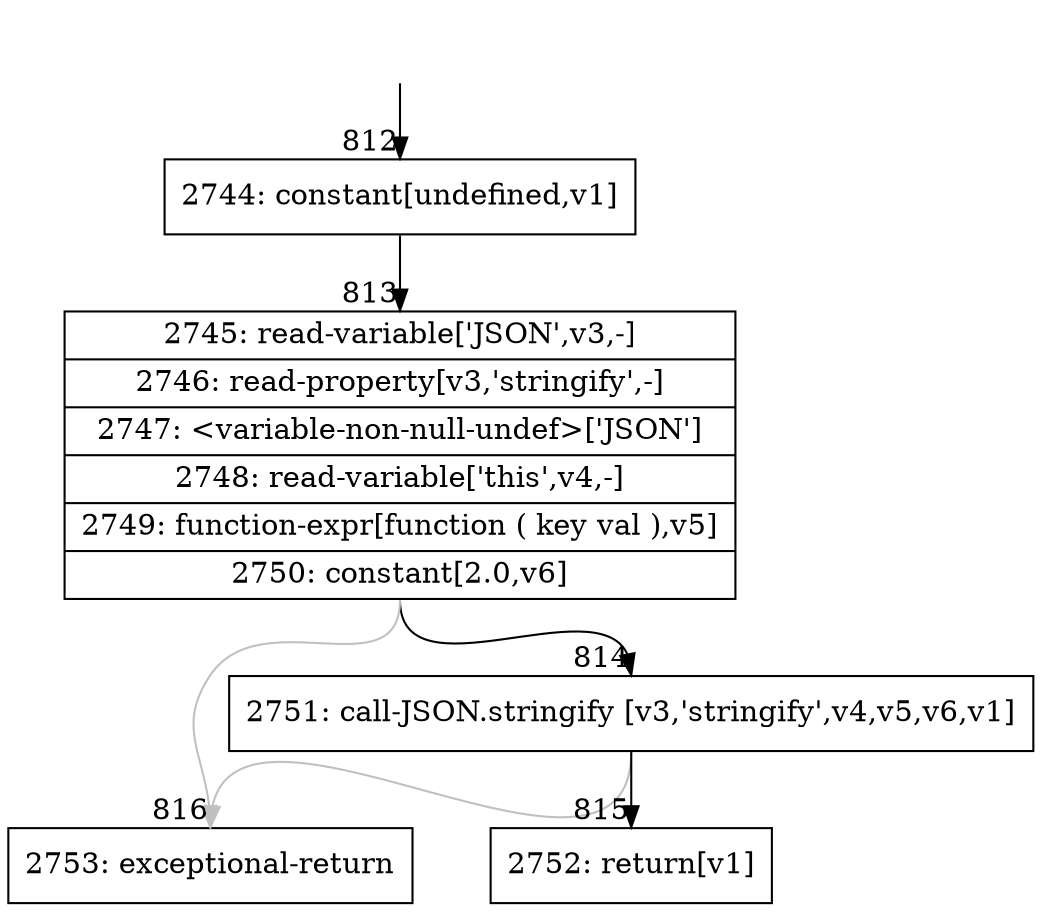 digraph {
rankdir="TD"
BB_entry71[shape=none,label=""];
BB_entry71 -> BB812 [tailport=s, headport=n, headlabel="    812"]
BB812 [shape=record label="{2744: constant[undefined,v1]}" ] 
BB812 -> BB813 [tailport=s, headport=n, headlabel="      813"]
BB813 [shape=record label="{2745: read-variable['JSON',v3,-]|2746: read-property[v3,'stringify',-]|2747: \<variable-non-null-undef\>['JSON']|2748: read-variable['this',v4,-]|2749: function-expr[function ( key val ),v5]|2750: constant[2.0,v6]}" ] 
BB813 -> BB814 [tailport=s, headport=n, headlabel="      814"]
BB813 -> BB816 [tailport=s, headport=n, color=gray, headlabel="      816"]
BB814 [shape=record label="{2751: call-JSON.stringify [v3,'stringify',v4,v5,v6,v1]}" ] 
BB814 -> BB815 [tailport=s, headport=n, headlabel="      815"]
BB814 -> BB816 [tailport=s, headport=n, color=gray]
BB815 [shape=record label="{2752: return[v1]}" ] 
BB816 [shape=record label="{2753: exceptional-return}" ] 
//#$~ 878
}
